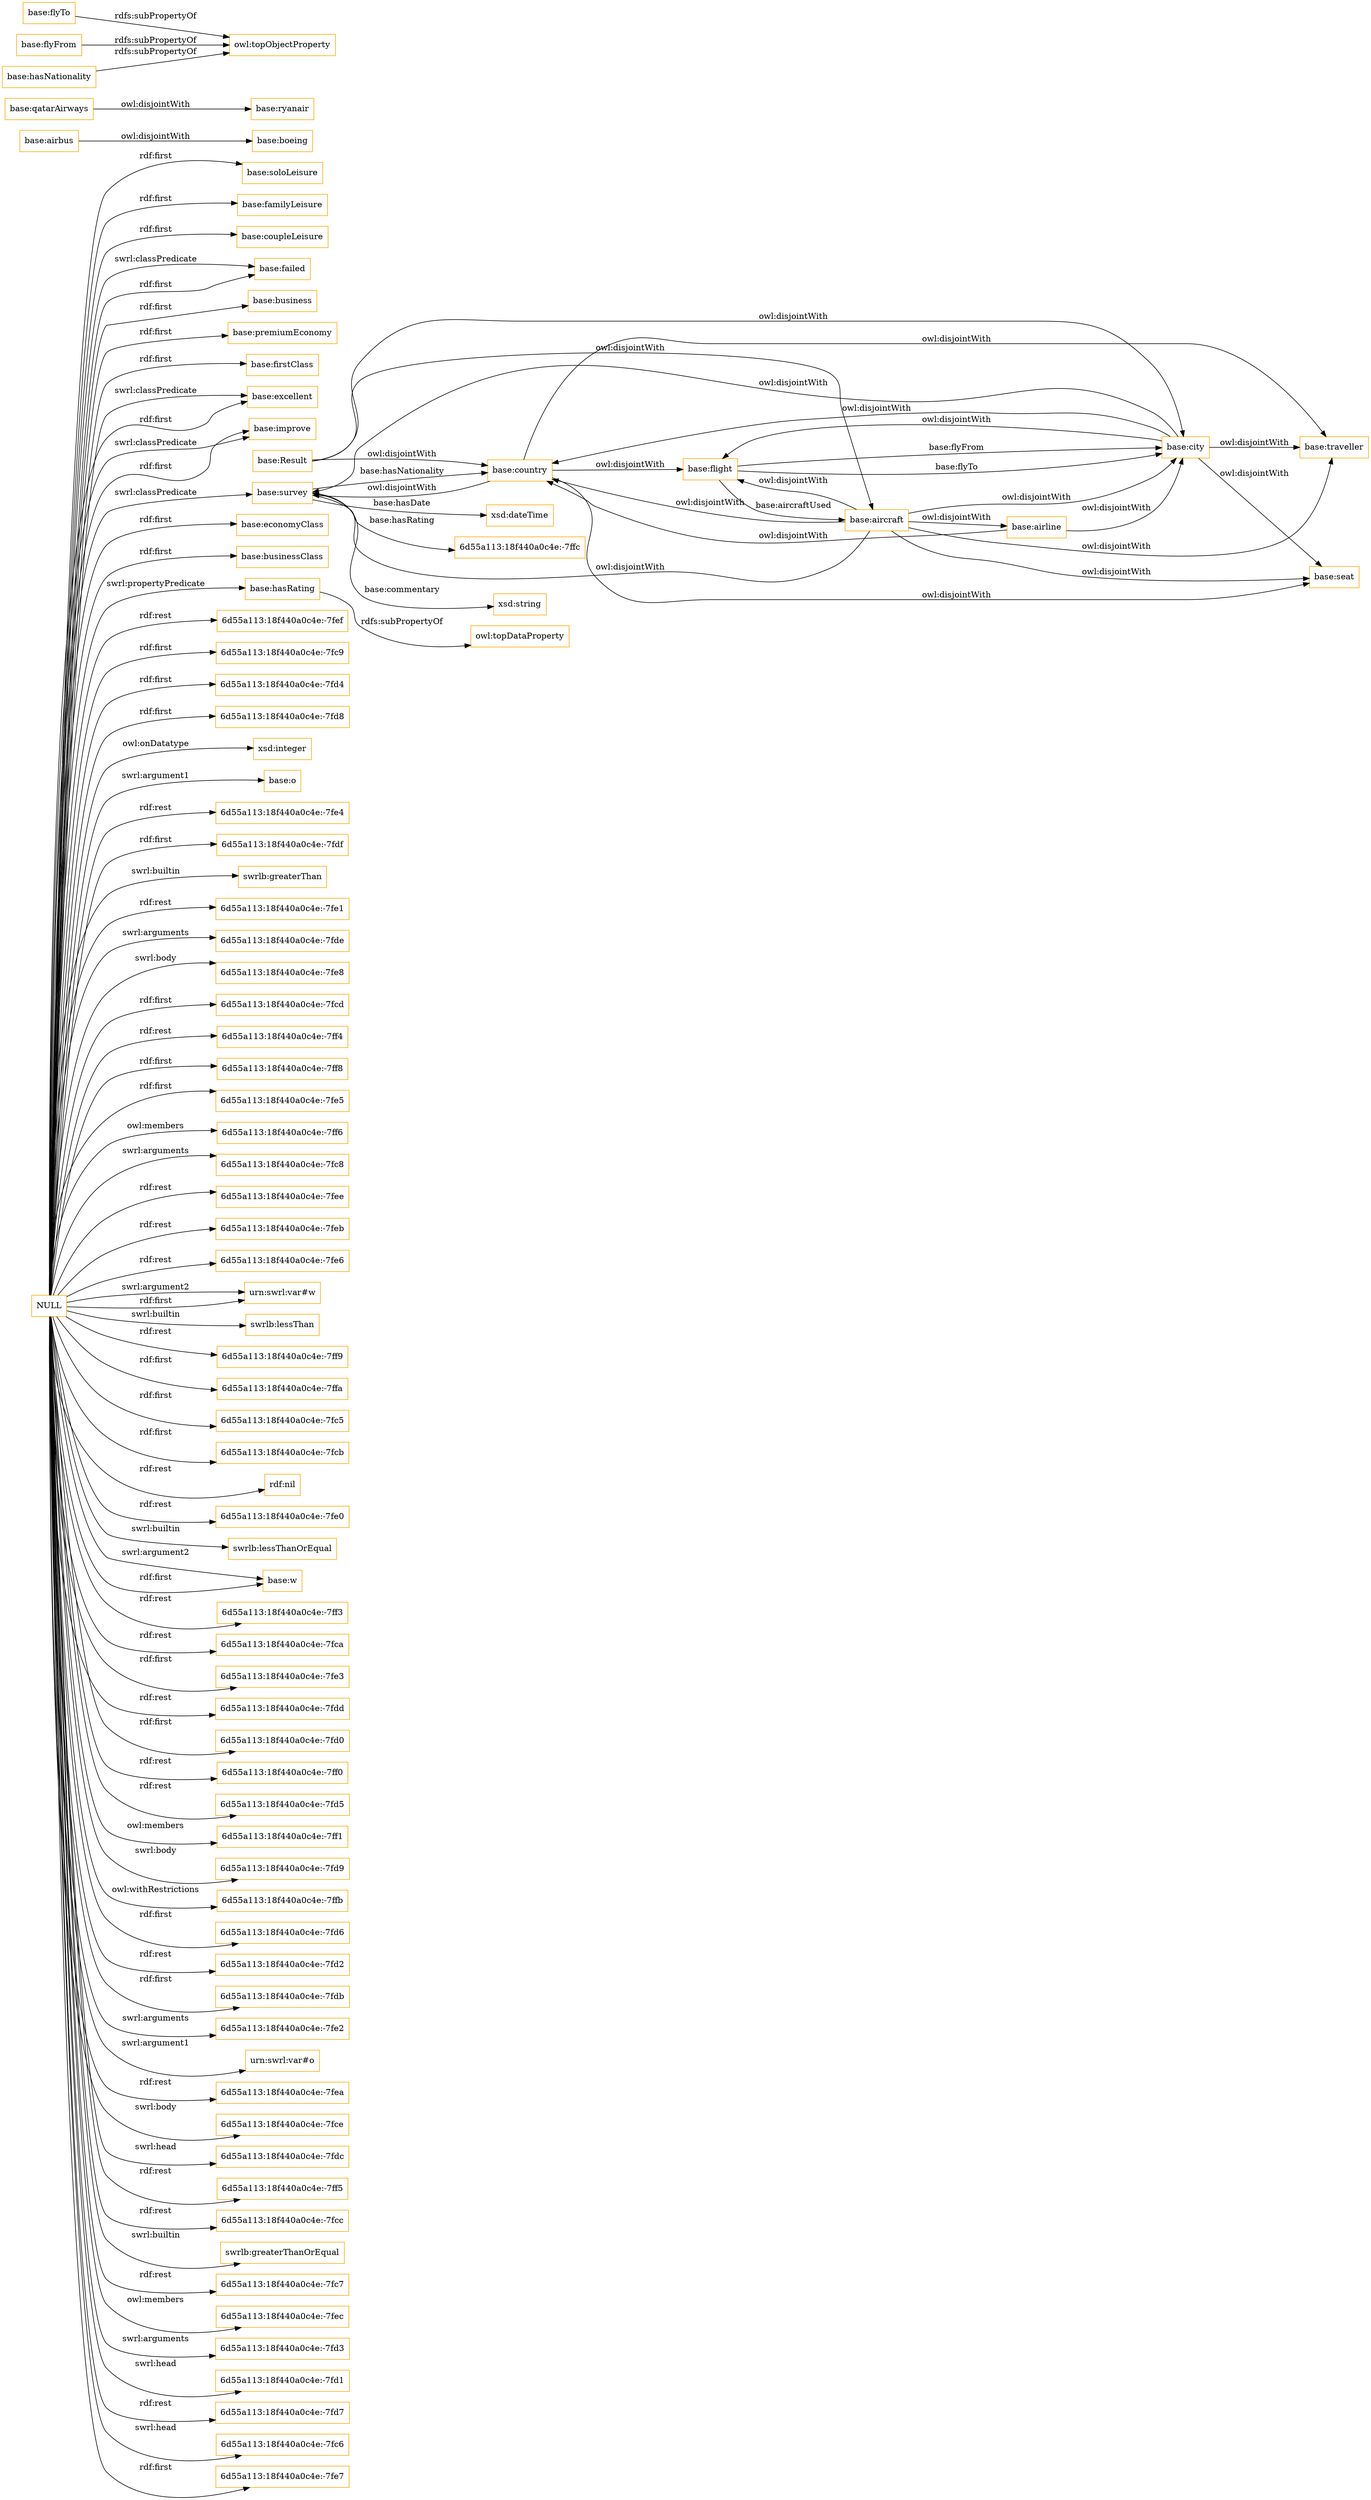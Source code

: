 digraph ar2dtool_diagram { 
rankdir=LR;
size="1501"
node [shape = rectangle, color="orange"]; "base:soloLeisure" "base:boeing" "base:Result" "base:familyLeisure" "base:qatarAirways" "base:coupleLeisure" "base:failed" "base:business" "base:city" "base:aircraft" "base:airbus" "base:airline" "base:premiumEconomy" "base:country" "base:ryanair" "base:firstClass" "base:excellent" "base:improve" "base:survey" "base:flight" "base:seat" "base:economyClass" "base:traveller" "base:businessClass" ; /*classes style*/
	"base:qatarAirways" -> "base:ryanair" [ label = "owl:disjointWith" ];
	"base:aircraft" -> "base:seat" [ label = "owl:disjointWith" ];
	"base:aircraft" -> "base:survey" [ label = "owl:disjointWith" ];
	"base:aircraft" -> "base:city" [ label = "owl:disjointWith" ];
	"base:aircraft" -> "base:traveller" [ label = "owl:disjointWith" ];
	"base:aircraft" -> "base:country" [ label = "owl:disjointWith" ];
	"base:aircraft" -> "base:airline" [ label = "owl:disjointWith" ];
	"base:aircraft" -> "base:flight" [ label = "owl:disjointWith" ];
	"base:airbus" -> "base:boeing" [ label = "owl:disjointWith" ];
	"base:hasRating" -> "owl:topDataProperty" [ label = "rdfs:subPropertyOf" ];
	"base:country" -> "base:traveller" [ label = "owl:disjointWith" ];
	"base:country" -> "base:survey" [ label = "owl:disjointWith" ];
	"base:country" -> "base:seat" [ label = "owl:disjointWith" ];
	"base:country" -> "base:flight" [ label = "owl:disjointWith" ];
	"base:Result" -> "base:country" [ label = "owl:disjointWith" ];
	"base:Result" -> "base:city" [ label = "owl:disjointWith" ];
	"base:Result" -> "base:aircraft" [ label = "owl:disjointWith" ];
	"base:airline" -> "base:country" [ label = "owl:disjointWith" ];
	"base:airline" -> "base:city" [ label = "owl:disjointWith" ];
	"base:city" -> "base:traveller" [ label = "owl:disjointWith" ];
	"base:city" -> "base:survey" [ label = "owl:disjointWith" ];
	"base:city" -> "base:seat" [ label = "owl:disjointWith" ];
	"base:city" -> "base:flight" [ label = "owl:disjointWith" ];
	"base:city" -> "base:country" [ label = "owl:disjointWith" ];
	"NULL" -> "6d55a113:18f440a0c4e:-7fef" [ label = "rdf:rest" ];
	"NULL" -> "6d55a113:18f440a0c4e:-7fc9" [ label = "rdf:first" ];
	"NULL" -> "6d55a113:18f440a0c4e:-7fd4" [ label = "rdf:first" ];
	"NULL" -> "6d55a113:18f440a0c4e:-7fd8" [ label = "rdf:first" ];
	"NULL" -> "xsd:integer" [ label = "owl:onDatatype" ];
	"NULL" -> "base:o" [ label = "swrl:argument1" ];
	"NULL" -> "6d55a113:18f440a0c4e:-7fe4" [ label = "rdf:rest" ];
	"NULL" -> "base:coupleLeisure" [ label = "rdf:first" ];
	"NULL" -> "6d55a113:18f440a0c4e:-7fdf" [ label = "rdf:first" ];
	"NULL" -> "swrlb:greaterThan" [ label = "swrl:builtin" ];
	"NULL" -> "6d55a113:18f440a0c4e:-7fe1" [ label = "rdf:rest" ];
	"NULL" -> "6d55a113:18f440a0c4e:-7fde" [ label = "swrl:arguments" ];
	"NULL" -> "6d55a113:18f440a0c4e:-7fe8" [ label = "swrl:body" ];
	"NULL" -> "6d55a113:18f440a0c4e:-7fcd" [ label = "rdf:first" ];
	"NULL" -> "6d55a113:18f440a0c4e:-7ff4" [ label = "rdf:rest" ];
	"NULL" -> "base:premiumEconomy" [ label = "rdf:first" ];
	"NULL" -> "6d55a113:18f440a0c4e:-7ff8" [ label = "rdf:first" ];
	"NULL" -> "base:business" [ label = "rdf:first" ];
	"NULL" -> "6d55a113:18f440a0c4e:-7fe5" [ label = "rdf:first" ];
	"NULL" -> "base:excellent" [ label = "rdf:first" ];
	"NULL" -> "base:excellent" [ label = "swrl:classPredicate" ];
	"NULL" -> "6d55a113:18f440a0c4e:-7ff6" [ label = "owl:members" ];
	"NULL" -> "base:improve" [ label = "rdf:first" ];
	"NULL" -> "6d55a113:18f440a0c4e:-7fc8" [ label = "swrl:arguments" ];
	"NULL" -> "6d55a113:18f440a0c4e:-7fee" [ label = "rdf:rest" ];
	"NULL" -> "base:failed" [ label = "rdf:first" ];
	"NULL" -> "6d55a113:18f440a0c4e:-7feb" [ label = "rdf:rest" ];
	"NULL" -> "6d55a113:18f440a0c4e:-7fe6" [ label = "rdf:rest" ];
	"NULL" -> "base:economyClass" [ label = "rdf:first" ];
	"NULL" -> "urn:swrl:var#w" [ label = "rdf:first" ];
	"NULL" -> "swrlb:lessThan" [ label = "swrl:builtin" ];
	"NULL" -> "6d55a113:18f440a0c4e:-7ff9" [ label = "rdf:rest" ];
	"NULL" -> "6d55a113:18f440a0c4e:-7ffa" [ label = "rdf:first" ];
	"NULL" -> "6d55a113:18f440a0c4e:-7fc5" [ label = "rdf:first" ];
	"NULL" -> "6d55a113:18f440a0c4e:-7fcb" [ label = "rdf:first" ];
	"NULL" -> "urn:swrl:var#w" [ label = "swrl:argument2" ];
	"NULL" -> "base:improve" [ label = "swrl:classPredicate" ];
	"NULL" -> "rdf:nil" [ label = "rdf:rest" ];
	"NULL" -> "6d55a113:18f440a0c4e:-7fe0" [ label = "rdf:rest" ];
	"NULL" -> "base:failed" [ label = "swrl:classPredicate" ];
	"NULL" -> "swrlb:lessThanOrEqual" [ label = "swrl:builtin" ];
	"NULL" -> "base:w" [ label = "rdf:first" ];
	"NULL" -> "6d55a113:18f440a0c4e:-7ff3" [ label = "rdf:rest" ];
	"NULL" -> "6d55a113:18f440a0c4e:-7fca" [ label = "rdf:rest" ];
	"NULL" -> "base:w" [ label = "swrl:argument2" ];
	"NULL" -> "base:survey" [ label = "swrl:classPredicate" ];
	"NULL" -> "6d55a113:18f440a0c4e:-7fe3" [ label = "rdf:first" ];
	"NULL" -> "base:hasRating" [ label = "swrl:propertyPredicate" ];
	"NULL" -> "6d55a113:18f440a0c4e:-7fdd" [ label = "rdf:rest" ];
	"NULL" -> "6d55a113:18f440a0c4e:-7fd0" [ label = "rdf:first" ];
	"NULL" -> "6d55a113:18f440a0c4e:-7ff0" [ label = "rdf:rest" ];
	"NULL" -> "6d55a113:18f440a0c4e:-7fd5" [ label = "rdf:rest" ];
	"NULL" -> "6d55a113:18f440a0c4e:-7ff1" [ label = "owl:members" ];
	"NULL" -> "6d55a113:18f440a0c4e:-7fd9" [ label = "swrl:body" ];
	"NULL" -> "6d55a113:18f440a0c4e:-7ffb" [ label = "owl:withRestrictions" ];
	"NULL" -> "6d55a113:18f440a0c4e:-7fd6" [ label = "rdf:first" ];
	"NULL" -> "6d55a113:18f440a0c4e:-7fd2" [ label = "rdf:rest" ];
	"NULL" -> "6d55a113:18f440a0c4e:-7fdb" [ label = "rdf:first" ];
	"NULL" -> "base:soloLeisure" [ label = "rdf:first" ];
	"NULL" -> "6d55a113:18f440a0c4e:-7fe2" [ label = "swrl:arguments" ];
	"NULL" -> "urn:swrl:var#o" [ label = "swrl:argument1" ];
	"NULL" -> "6d55a113:18f440a0c4e:-7fea" [ label = "rdf:rest" ];
	"NULL" -> "6d55a113:18f440a0c4e:-7fce" [ label = "swrl:body" ];
	"NULL" -> "6d55a113:18f440a0c4e:-7fdc" [ label = "swrl:head" ];
	"NULL" -> "6d55a113:18f440a0c4e:-7ff5" [ label = "rdf:rest" ];
	"NULL" -> "6d55a113:18f440a0c4e:-7fcc" [ label = "rdf:rest" ];
	"NULL" -> "swrlb:greaterThanOrEqual" [ label = "swrl:builtin" ];
	"NULL" -> "6d55a113:18f440a0c4e:-7fc7" [ label = "rdf:rest" ];
	"NULL" -> "6d55a113:18f440a0c4e:-7fec" [ label = "owl:members" ];
	"NULL" -> "6d55a113:18f440a0c4e:-7fd3" [ label = "swrl:arguments" ];
	"NULL" -> "6d55a113:18f440a0c4e:-7fd1" [ label = "swrl:head" ];
	"NULL" -> "base:familyLeisure" [ label = "rdf:first" ];
	"NULL" -> "base:firstClass" [ label = "rdf:first" ];
	"NULL" -> "6d55a113:18f440a0c4e:-7fd7" [ label = "rdf:rest" ];
	"NULL" -> "6d55a113:18f440a0c4e:-7fc6" [ label = "swrl:head" ];
	"NULL" -> "base:businessClass" [ label = "rdf:first" ];
	"NULL" -> "6d55a113:18f440a0c4e:-7fe7" [ label = "rdf:first" ];
	"base:flyTo" -> "owl:topObjectProperty" [ label = "rdfs:subPropertyOf" ];
	"base:flyFrom" -> "owl:topObjectProperty" [ label = "rdfs:subPropertyOf" ];
	"base:hasNationality" -> "owl:topObjectProperty" [ label = "rdfs:subPropertyOf" ];
	"base:survey" -> "xsd:dateTime" [ label = "base:hasDate" ];
	"base:flight" -> "base:city" [ label = "base:flyTo" ];
	"base:survey" -> "base:country" [ label = "base:hasNationality" ];
	"base:flight" -> "base:aircraft" [ label = "base:aircraftUsed" ];
	"base:flight" -> "base:city" [ label = "base:flyFrom" ];
	"base:survey" -> "6d55a113:18f440a0c4e:-7ffc" [ label = "base:hasRating" ];
	"base:survey" -> "xsd:string" [ label = "base:commentary" ];

}
